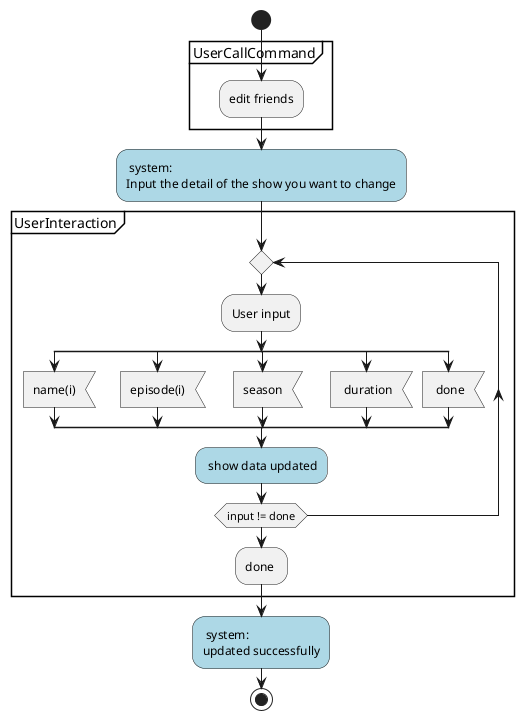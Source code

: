 @startuml

start

partition UserCallCommand {
      :edit friends;
  }

#lightblue: system:
Input the detail of the show you want to change;

partition UserInteraction {


   repeat
   :User input;
   split
    :name(i)<
   split again
    :episode(i)<
   split again
    :season<
   split again
    : duration<

    split again
    : done<
   end split
   #lightblue: show data updated;
   repeat while (input != done)
   :done ;
  }

#lightblue: system:
updated successfully;
stop
@enduml